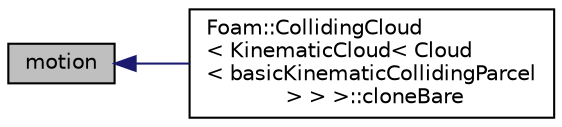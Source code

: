 digraph "motion"
{
  bgcolor="transparent";
  edge [fontname="Helvetica",fontsize="10",labelfontname="Helvetica",labelfontsize="10"];
  node [fontname="Helvetica",fontsize="10",shape=record];
  rankdir="LR";
  Node1 [label="motion",height=0.2,width=0.4,color="black", fillcolor="grey75", style="filled", fontcolor="black"];
  Node1 -> Node2 [dir="back",color="midnightblue",fontsize="10",style="solid",fontname="Helvetica"];
  Node2 [label="Foam::CollidingCloud\l\< KinematicCloud\< Cloud\l\< basicKinematicCollidingParcel\l \> \> \>::cloneBare",height=0.2,width=0.4,color="black",URL="$a00309.html#aea3a1f8b31395de01b43cb27de2d39eb",tooltip="Construct and return bare clone based on (this) with new name. "];
}
